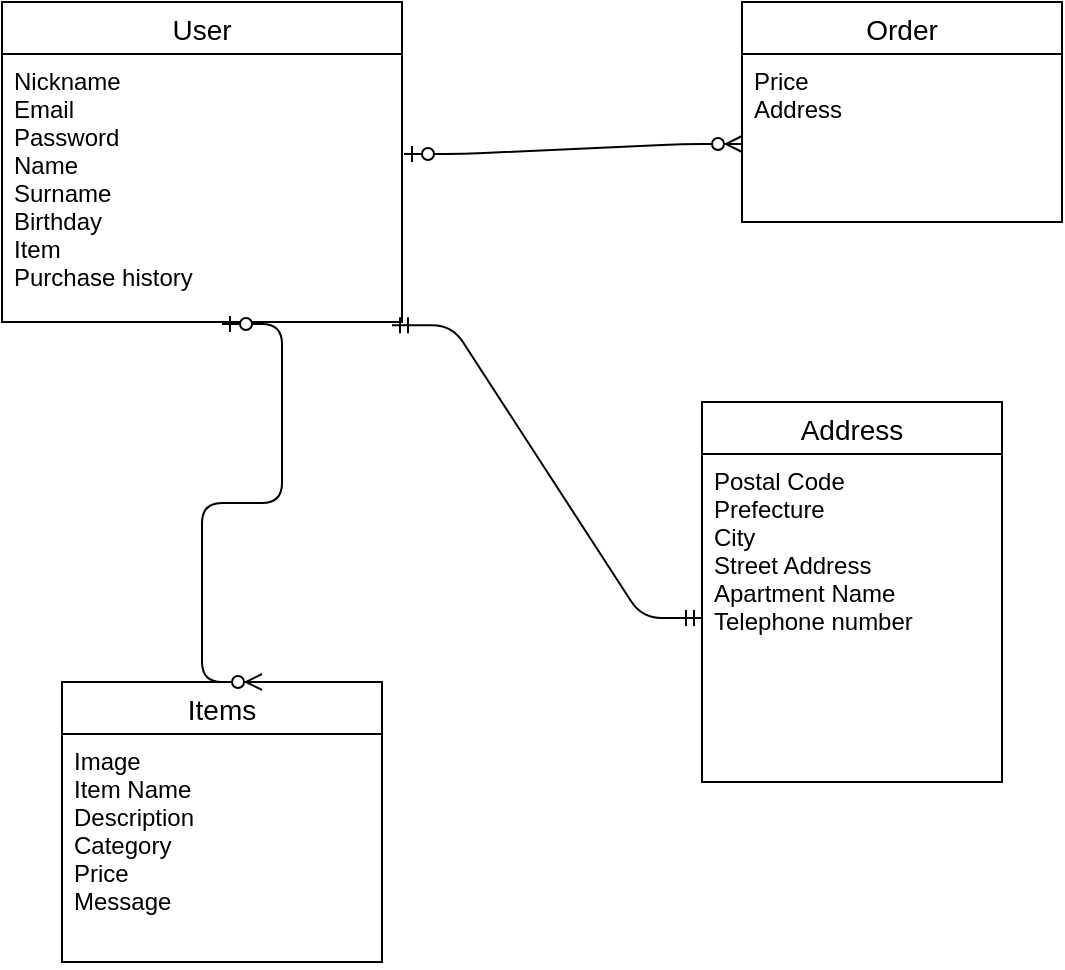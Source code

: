 <mxfile>
    <diagram id="B4E3CvC3NQbvbLKpnsgZ" name="ページ1">
        <mxGraphModel dx="912" dy="821" grid="1" gridSize="10" guides="1" tooltips="1" connect="1" arrows="1" fold="1" page="1" pageScale="1" pageWidth="850" pageHeight="1100" math="0" shadow="0">
            <root>
                <mxCell id="0"/>
                <mxCell id="1" parent="0"/>
                <mxCell id="15" value="User" style="swimlane;fontStyle=0;childLayout=stackLayout;horizontal=1;startSize=26;horizontalStack=0;resizeParent=1;resizeParentMax=0;resizeLast=0;collapsible=1;marginBottom=0;align=center;fontSize=14;" parent="1" vertex="1">
                    <mxGeometry x="90" y="120" width="200" height="160" as="geometry"/>
                </mxCell>
                <mxCell id="16" value="Nickname&#10;Email&#10;Password&#10;Name&#10;Surname&#10;Birthday&#10;Item&#10;Purchase history&#10;" style="text;strokeColor=none;fillColor=none;spacingLeft=4;spacingRight=4;overflow=hidden;rotatable=0;points=[[0,0.5],[1,0.5]];portConstraint=eastwest;fontSize=12;" parent="15" vertex="1">
                    <mxGeometry y="26" width="200" height="134" as="geometry"/>
                </mxCell>
                <mxCell id="32" value="Order" style="swimlane;fontStyle=0;childLayout=stackLayout;horizontal=1;startSize=26;horizontalStack=0;resizeParent=1;resizeParentMax=0;resizeLast=0;collapsible=1;marginBottom=0;align=center;fontSize=14;" parent="1" vertex="1">
                    <mxGeometry x="460" y="120" width="160" height="110" as="geometry"/>
                </mxCell>
                <mxCell id="33" value="Price&#10;Address" style="text;strokeColor=none;fillColor=none;spacingLeft=4;spacingRight=4;overflow=hidden;rotatable=0;points=[[0,0.5],[1,0.5]];portConstraint=eastwest;fontSize=12;" parent="32" vertex="1">
                    <mxGeometry y="26" width="160" height="84" as="geometry"/>
                </mxCell>
                <mxCell id="36" value="Items" style="swimlane;fontStyle=0;childLayout=stackLayout;horizontal=1;startSize=26;horizontalStack=0;resizeParent=1;resizeParentMax=0;resizeLast=0;collapsible=1;marginBottom=0;align=center;fontSize=14;" parent="1" vertex="1">
                    <mxGeometry x="120" y="460" width="160" height="140" as="geometry"/>
                </mxCell>
                <mxCell id="62" value="" style="edgeStyle=entityRelationEdgeStyle;fontSize=12;html=1;endArrow=ERzeroToMany;startArrow=ERzeroToOne;" parent="36" edge="1">
                    <mxGeometry width="100" height="100" relative="1" as="geometry">
                        <mxPoint x="80" y="-179" as="sourcePoint"/>
                        <mxPoint x="100" as="targetPoint"/>
                    </mxGeometry>
                </mxCell>
                <mxCell id="37" value="Image&#10;Item Name&#10;Description&#10;Category&#10;Price&#10;Message&#10;" style="text;strokeColor=none;fillColor=none;spacingLeft=4;spacingRight=4;overflow=hidden;rotatable=0;points=[[0,0.5],[1,0.5]];portConstraint=eastwest;fontSize=12;" parent="36" vertex="1">
                    <mxGeometry y="26" width="160" height="114" as="geometry"/>
                </mxCell>
                <mxCell id="40" value="Address" style="swimlane;fontStyle=0;childLayout=stackLayout;horizontal=1;startSize=26;horizontalStack=0;resizeParent=1;resizeParentMax=0;resizeLast=0;collapsible=1;marginBottom=0;align=center;fontSize=14;" parent="1" vertex="1">
                    <mxGeometry x="440" y="320" width="150" height="190" as="geometry"/>
                </mxCell>
                <mxCell id="41" value="Postal Code&#10;Prefecture&#10;City&#10;Street Address&#10;Apartment Name&#10;Telephone number" style="text;strokeColor=none;fillColor=none;spacingLeft=4;spacingRight=4;overflow=hidden;rotatable=0;points=[[0,0.5],[1,0.5]];portConstraint=eastwest;fontSize=12;" parent="40" vertex="1">
                    <mxGeometry y="26" width="150" height="164" as="geometry"/>
                </mxCell>
                <mxCell id="63" value="" style="edgeStyle=entityRelationEdgeStyle;fontSize=12;html=1;endArrow=ERzeroToMany;startArrow=ERzeroToOne;exitX=1.005;exitY=0.373;exitDx=0;exitDy=0;exitPerimeter=0;entryX=0;entryY=0.5;entryDx=0;entryDy=0;jumpSize=13;" parent="1" source="16" edge="1">
                    <mxGeometry width="100" height="100" relative="1" as="geometry">
                        <mxPoint x="348" y="159.998" as="sourcePoint"/>
                        <mxPoint x="460" y="191" as="targetPoint"/>
                    </mxGeometry>
                </mxCell>
                <mxCell id="65" value="" style="edgeStyle=entityRelationEdgeStyle;fontSize=12;html=1;endArrow=ERmandOne;startArrow=ERmandOne;entryX=0.975;entryY=1.012;entryDx=0;entryDy=0;entryPerimeter=0;" edge="1" parent="1" source="41" target="16">
                    <mxGeometry width="100" height="100" relative="1" as="geometry">
                        <mxPoint x="340" y="510" as="sourcePoint"/>
                        <mxPoint x="510" y="370" as="targetPoint"/>
                    </mxGeometry>
                </mxCell>
            </root>
        </mxGraphModel>
    </diagram>
</mxfile>